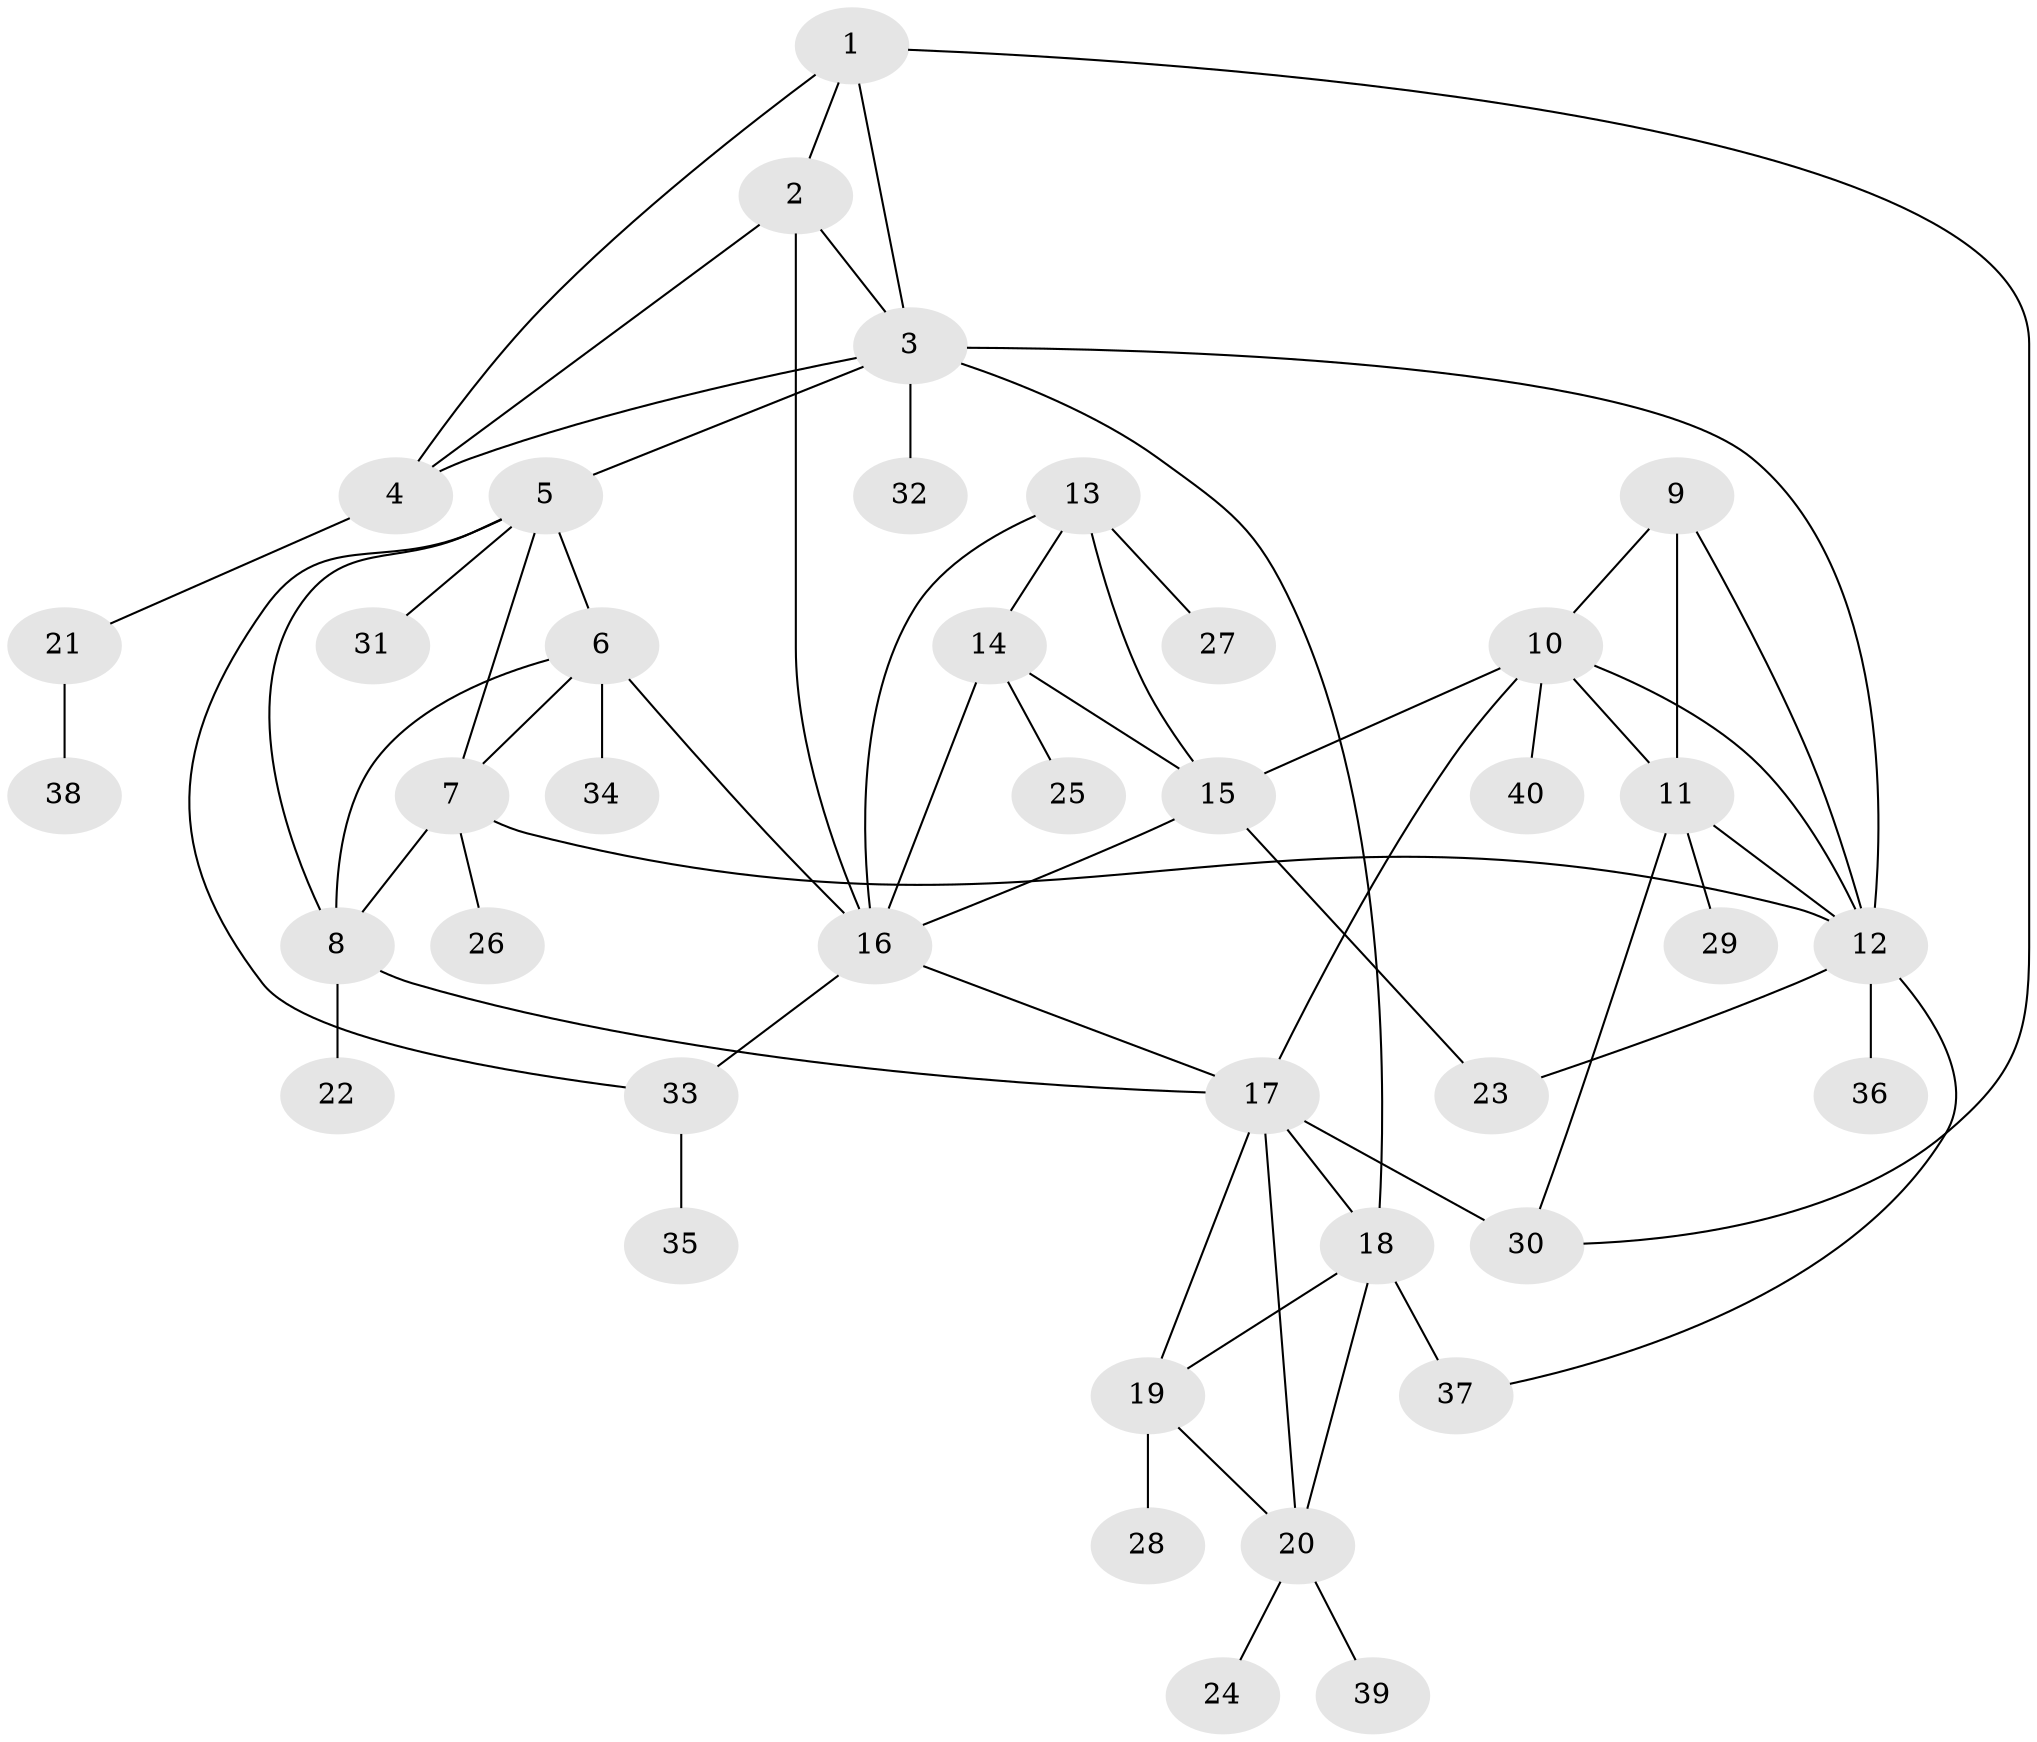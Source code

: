 // original degree distribution, {5: 0.05, 10: 0.0125, 7: 0.05, 6: 0.0625, 4: 0.025, 8: 0.0375, 11: 0.0125, 1: 0.55, 3: 0.0375, 2: 0.1625}
// Generated by graph-tools (version 1.1) at 2025/37/03/09/25 02:37:46]
// undirected, 40 vertices, 65 edges
graph export_dot {
graph [start="1"]
  node [color=gray90,style=filled];
  1;
  2;
  3;
  4;
  5;
  6;
  7;
  8;
  9;
  10;
  11;
  12;
  13;
  14;
  15;
  16;
  17;
  18;
  19;
  20;
  21;
  22;
  23;
  24;
  25;
  26;
  27;
  28;
  29;
  30;
  31;
  32;
  33;
  34;
  35;
  36;
  37;
  38;
  39;
  40;
  1 -- 2 [weight=1.0];
  1 -- 3 [weight=1.0];
  1 -- 4 [weight=1.0];
  1 -- 30 [weight=1.0];
  2 -- 3 [weight=1.0];
  2 -- 4 [weight=1.0];
  2 -- 16 [weight=1.0];
  3 -- 4 [weight=1.0];
  3 -- 5 [weight=1.0];
  3 -- 12 [weight=1.0];
  3 -- 18 [weight=1.0];
  3 -- 32 [weight=3.0];
  4 -- 21 [weight=1.0];
  5 -- 6 [weight=1.0];
  5 -- 7 [weight=1.0];
  5 -- 8 [weight=1.0];
  5 -- 31 [weight=1.0];
  5 -- 33 [weight=1.0];
  6 -- 7 [weight=1.0];
  6 -- 8 [weight=1.0];
  6 -- 16 [weight=1.0];
  6 -- 34 [weight=1.0];
  7 -- 8 [weight=1.0];
  7 -- 12 [weight=1.0];
  7 -- 26 [weight=1.0];
  8 -- 17 [weight=1.0];
  8 -- 22 [weight=1.0];
  9 -- 10 [weight=1.0];
  9 -- 11 [weight=1.0];
  9 -- 12 [weight=1.0];
  10 -- 11 [weight=1.0];
  10 -- 12 [weight=1.0];
  10 -- 15 [weight=1.0];
  10 -- 17 [weight=1.0];
  10 -- 40 [weight=1.0];
  11 -- 12 [weight=1.0];
  11 -- 29 [weight=1.0];
  11 -- 30 [weight=1.0];
  12 -- 23 [weight=1.0];
  12 -- 36 [weight=1.0];
  12 -- 37 [weight=1.0];
  13 -- 14 [weight=1.0];
  13 -- 15 [weight=1.0];
  13 -- 16 [weight=1.0];
  13 -- 27 [weight=1.0];
  14 -- 15 [weight=3.0];
  14 -- 16 [weight=1.0];
  14 -- 25 [weight=1.0];
  15 -- 16 [weight=1.0];
  15 -- 23 [weight=1.0];
  16 -- 17 [weight=1.0];
  16 -- 33 [weight=1.0];
  17 -- 18 [weight=1.0];
  17 -- 19 [weight=1.0];
  17 -- 20 [weight=1.0];
  17 -- 30 [weight=4.0];
  18 -- 19 [weight=1.0];
  18 -- 20 [weight=1.0];
  18 -- 37 [weight=2.0];
  19 -- 20 [weight=1.0];
  19 -- 28 [weight=3.0];
  20 -- 24 [weight=1.0];
  20 -- 39 [weight=1.0];
  21 -- 38 [weight=1.0];
  33 -- 35 [weight=1.0];
}
